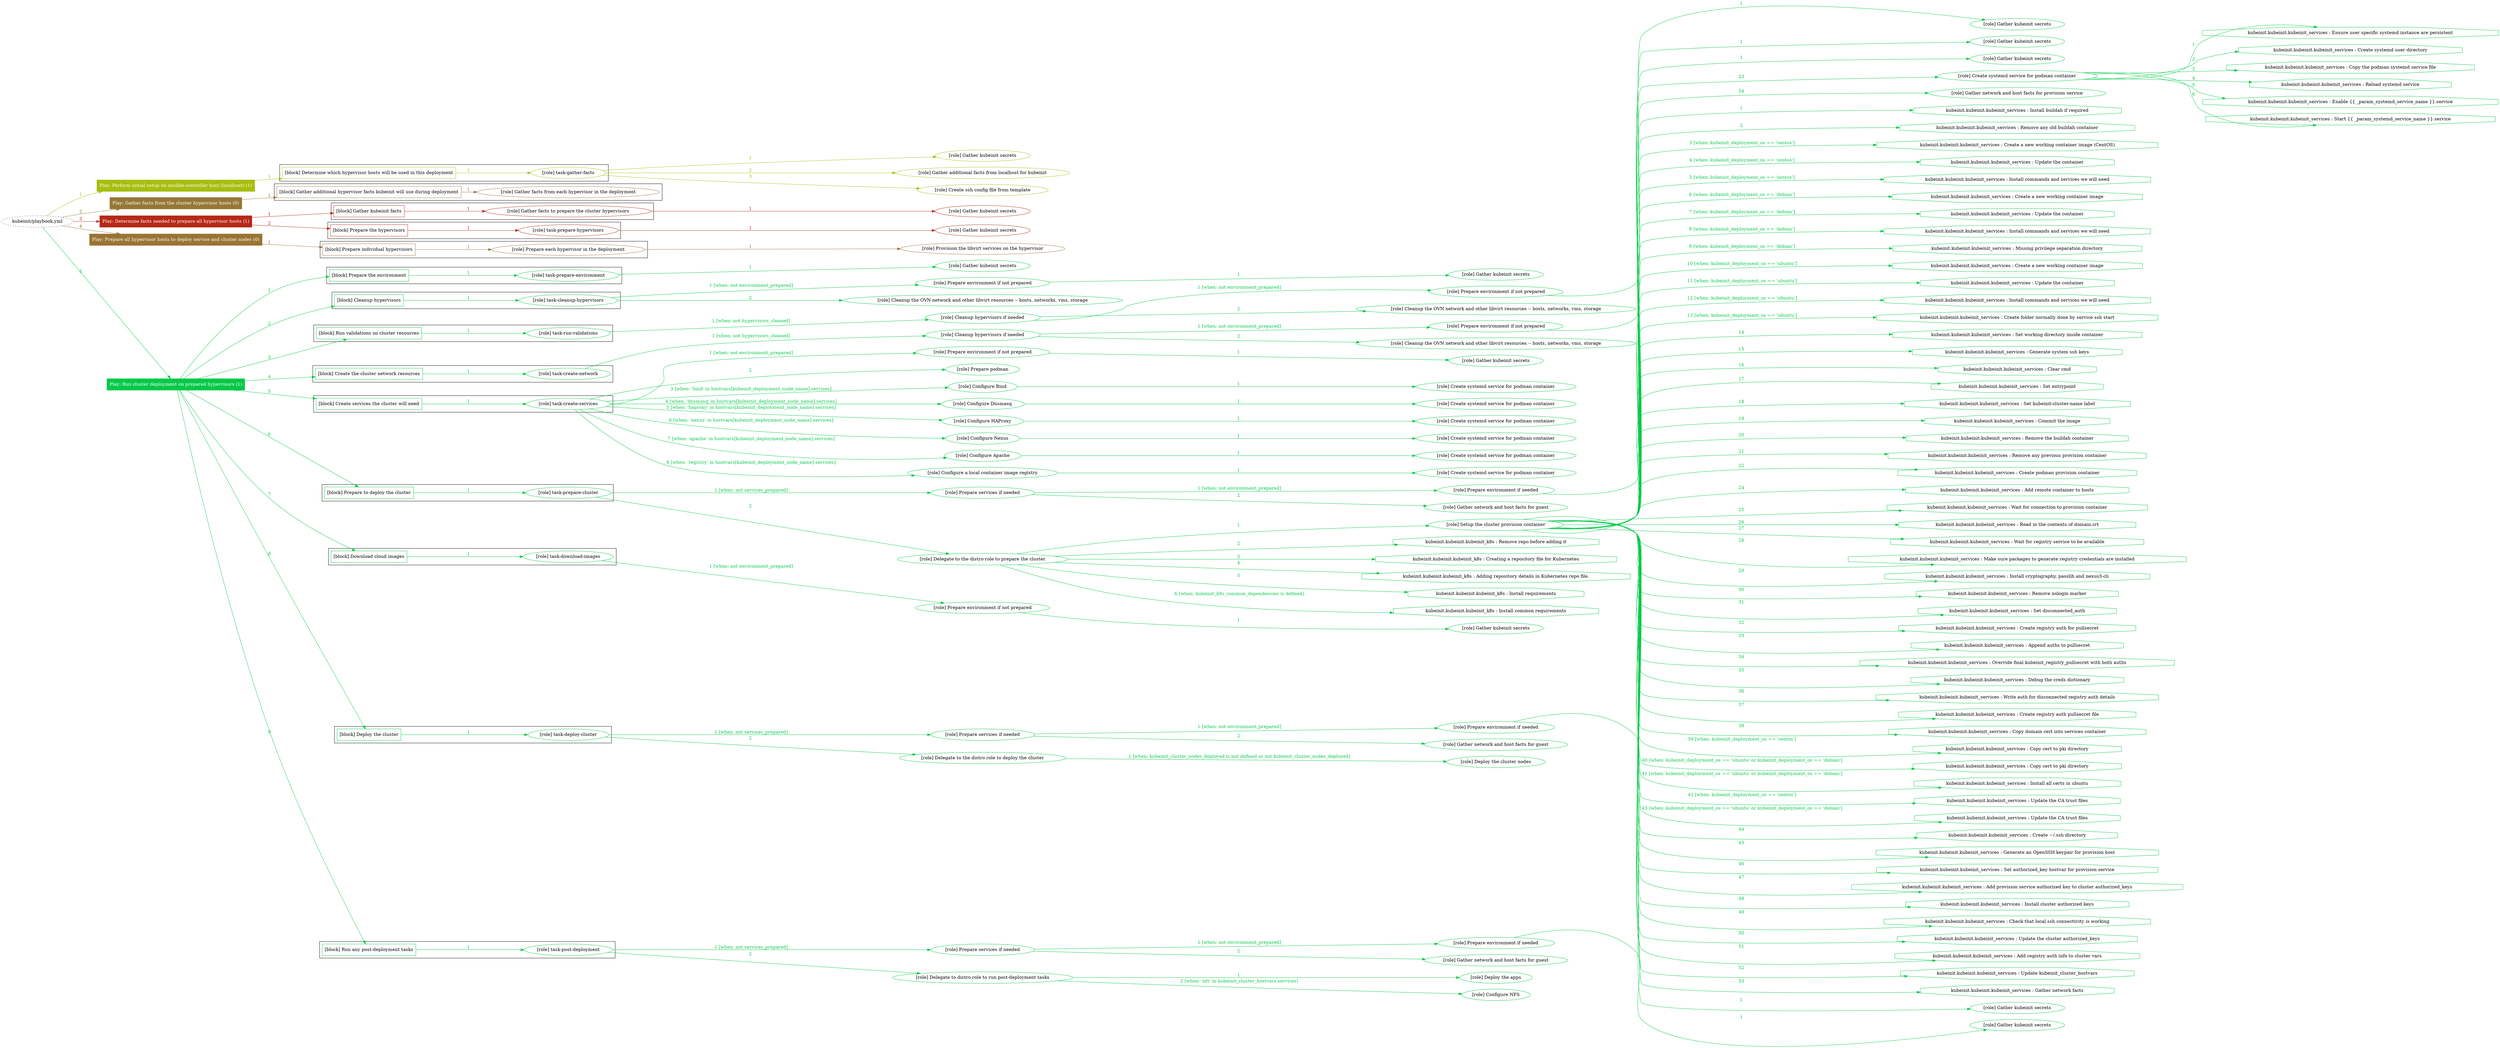digraph {
	graph [concentrate=true ordering=in rankdir=LR ratio=fill]
	edge [esep=5 sep=10]
	"kubeinit/playbook.yml" [URL="/home/runner/work/kubeinit/kubeinit/kubeinit/playbook.yml" id=playbook_f2ea8703 style=dotted]
	play_8a2ca209 [label="Play: Perform initial setup on ansible-controller host (localhost) (1)" URL="/home/runner/work/kubeinit/kubeinit/kubeinit/playbook.yml" color="#a6be0e" fontcolor="#ffffff" id=play_8a2ca209 shape=box style=filled tooltip=localhost]
	"kubeinit/playbook.yml" -> play_8a2ca209 [label="1 " color="#a6be0e" fontcolor="#a6be0e" id=edge_d46427b2 labeltooltip="1 " tooltip="1 "]
	subgraph "Gather kubeinit secrets" {
		role_56341270 [label="[role] Gather kubeinit secrets" URL="/home/runner/.ansible/collections/ansible_collections/kubeinit/kubeinit/roles/kubeinit_prepare/tasks/build_hypervisors_group.yml" color="#a6be0e" id=role_56341270 tooltip="Gather kubeinit secrets"]
	}
	subgraph "Gather additional facts from localhost for kubeinit" {
		role_335bf03c [label="[role] Gather additional facts from localhost for kubeinit" URL="/home/runner/.ansible/collections/ansible_collections/kubeinit/kubeinit/roles/kubeinit_prepare/tasks/build_hypervisors_group.yml" color="#a6be0e" id=role_335bf03c tooltip="Gather additional facts from localhost for kubeinit"]
	}
	subgraph "Create ssh config file from template" {
		role_a52c1574 [label="[role] Create ssh config file from template" URL="/home/runner/.ansible/collections/ansible_collections/kubeinit/kubeinit/roles/kubeinit_prepare/tasks/build_hypervisors_group.yml" color="#a6be0e" id=role_a52c1574 tooltip="Create ssh config file from template"]
	}
	subgraph "task-gather-facts" {
		role_046281a2 [label="[role] task-gather-facts" URL="/home/runner/work/kubeinit/kubeinit/kubeinit/playbook.yml" color="#a6be0e" id=role_046281a2 tooltip="task-gather-facts"]
		role_046281a2 -> role_56341270 [label="1 " color="#a6be0e" fontcolor="#a6be0e" id=edge_58dbfc20 labeltooltip="1 " tooltip="1 "]
		role_046281a2 -> role_335bf03c [label="2 " color="#a6be0e" fontcolor="#a6be0e" id=edge_b9f831bf labeltooltip="2 " tooltip="2 "]
		role_046281a2 -> role_a52c1574 [label="3 " color="#a6be0e" fontcolor="#a6be0e" id=edge_4309b396 labeltooltip="3 " tooltip="3 "]
	}
	subgraph "Play: Perform initial setup on ansible-controller host (localhost) (1)" {
		play_8a2ca209 -> block_ac9007a8 [label=1 color="#a6be0e" fontcolor="#a6be0e" id=edge_02c8bff0 labeltooltip=1 tooltip=1]
		subgraph cluster_block_ac9007a8 {
			block_ac9007a8 [label="[block] Determine which hypervisor hosts will be used in this deployment" URL="/home/runner/work/kubeinit/kubeinit/kubeinit/playbook.yml" color="#a6be0e" id=block_ac9007a8 labeltooltip="Determine which hypervisor hosts will be used in this deployment" shape=box tooltip="Determine which hypervisor hosts will be used in this deployment"]
			block_ac9007a8 -> role_046281a2 [label="1 " color="#a6be0e" fontcolor="#a6be0e" id=edge_f9b043cb labeltooltip="1 " tooltip="1 "]
		}
	}
	play_c13a2927 [label="Play: Gather facts from the cluster hypervisor hosts (0)" URL="/home/runner/work/kubeinit/kubeinit/kubeinit/playbook.yml" color="#967736" fontcolor="#ffffff" id=play_c13a2927 shape=box style=filled tooltip="Play: Gather facts from the cluster hypervisor hosts (0)"]
	"kubeinit/playbook.yml" -> play_c13a2927 [label="2 " color="#967736" fontcolor="#967736" id=edge_75cc6a0b labeltooltip="2 " tooltip="2 "]
	subgraph "Gather facts from each hypervisor in the deployment" {
		role_62c18021 [label="[role] Gather facts from each hypervisor in the deployment" URL="/home/runner/work/kubeinit/kubeinit/kubeinit/playbook.yml" color="#967736" id=role_62c18021 tooltip="Gather facts from each hypervisor in the deployment"]
	}
	subgraph "Play: Gather facts from the cluster hypervisor hosts (0)" {
		play_c13a2927 -> block_7605d92c [label=1 color="#967736" fontcolor="#967736" id=edge_71ac1a89 labeltooltip=1 tooltip=1]
		subgraph cluster_block_7605d92c {
			block_7605d92c [label="[block] Gather additional hypervisor facts kubeinit will use during deployment" URL="/home/runner/work/kubeinit/kubeinit/kubeinit/playbook.yml" color="#967736" id=block_7605d92c labeltooltip="Gather additional hypervisor facts kubeinit will use during deployment" shape=box tooltip="Gather additional hypervisor facts kubeinit will use during deployment"]
			block_7605d92c -> role_62c18021 [label="1 " color="#967736" fontcolor="#967736" id=edge_0a9c45ed labeltooltip="1 " tooltip="1 "]
		}
	}
	play_b9874e3a [label="Play: Determine facts needed to prepare all hypervisor hosts (1)" URL="/home/runner/work/kubeinit/kubeinit/kubeinit/playbook.yml" color="#b52917" fontcolor="#ffffff" id=play_b9874e3a shape=box style=filled tooltip=localhost]
	"kubeinit/playbook.yml" -> play_b9874e3a [label="3 " color="#b52917" fontcolor="#b52917" id=edge_7f4268c7 labeltooltip="3 " tooltip="3 "]
	subgraph "Gather kubeinit secrets" {
		role_a36832d8 [label="[role] Gather kubeinit secrets" URL="/home/runner/.ansible/collections/ansible_collections/kubeinit/kubeinit/roles/kubeinit_prepare/tasks/gather_kubeinit_facts.yml" color="#b52917" id=role_a36832d8 tooltip="Gather kubeinit secrets"]
	}
	subgraph "Gather facts to prepare the cluster hypervisors" {
		role_64059b9b [label="[role] Gather facts to prepare the cluster hypervisors" URL="/home/runner/work/kubeinit/kubeinit/kubeinit/playbook.yml" color="#b52917" id=role_64059b9b tooltip="Gather facts to prepare the cluster hypervisors"]
		role_64059b9b -> role_a36832d8 [label="1 " color="#b52917" fontcolor="#b52917" id=edge_e0883882 labeltooltip="1 " tooltip="1 "]
	}
	subgraph "Gather kubeinit secrets" {
		role_2305ad7c [label="[role] Gather kubeinit secrets" URL="/home/runner/.ansible/collections/ansible_collections/kubeinit/kubeinit/roles/kubeinit_prepare/tasks/gather_kubeinit_facts.yml" color="#b52917" id=role_2305ad7c tooltip="Gather kubeinit secrets"]
	}
	subgraph "task-prepare-hypervisors" {
		role_d94ada65 [label="[role] task-prepare-hypervisors" URL="/home/runner/work/kubeinit/kubeinit/kubeinit/playbook.yml" color="#b52917" id=role_d94ada65 tooltip="task-prepare-hypervisors"]
		role_d94ada65 -> role_2305ad7c [label="1 " color="#b52917" fontcolor="#b52917" id=edge_1045ab8b labeltooltip="1 " tooltip="1 "]
	}
	subgraph "Play: Determine facts needed to prepare all hypervisor hosts (1)" {
		play_b9874e3a -> block_d962a044 [label=1 color="#b52917" fontcolor="#b52917" id=edge_fcfa1db4 labeltooltip=1 tooltip=1]
		subgraph cluster_block_d962a044 {
			block_d962a044 [label="[block] Gather kubeinit facts" URL="/home/runner/work/kubeinit/kubeinit/kubeinit/playbook.yml" color="#b52917" id=block_d962a044 labeltooltip="Gather kubeinit facts" shape=box tooltip="Gather kubeinit facts"]
			block_d962a044 -> role_64059b9b [label="1 " color="#b52917" fontcolor="#b52917" id=edge_bb740feb labeltooltip="1 " tooltip="1 "]
		}
		play_b9874e3a -> block_48cb4b23 [label=2 color="#b52917" fontcolor="#b52917" id=edge_4e6f5c30 labeltooltip=2 tooltip=2]
		subgraph cluster_block_48cb4b23 {
			block_48cb4b23 [label="[block] Prepare the hypervisors" URL="/home/runner/work/kubeinit/kubeinit/kubeinit/playbook.yml" color="#b52917" id=block_48cb4b23 labeltooltip="Prepare the hypervisors" shape=box tooltip="Prepare the hypervisors"]
			block_48cb4b23 -> role_d94ada65 [label="1 " color="#b52917" fontcolor="#b52917" id=edge_f2d9199d labeltooltip="1 " tooltip="1 "]
		}
	}
	play_1997096e [label="Play: Prepare all hypervisor hosts to deploy service and cluster nodes (0)" URL="/home/runner/work/kubeinit/kubeinit/kubeinit/playbook.yml" color="#997433" fontcolor="#ffffff" id=play_1997096e shape=box style=filled tooltip="Play: Prepare all hypervisor hosts to deploy service and cluster nodes (0)"]
	"kubeinit/playbook.yml" -> play_1997096e [label="4 " color="#997433" fontcolor="#997433" id=edge_989e81bd labeltooltip="4 " tooltip="4 "]
	subgraph "Provision the libvirt services on the hypervisor" {
		role_42944717 [label="[role] Provision the libvirt services on the hypervisor" URL="/home/runner/.ansible/collections/ansible_collections/kubeinit/kubeinit/roles/kubeinit_prepare/tasks/prepare_hypervisor.yml" color="#997433" id=role_42944717 tooltip="Provision the libvirt services on the hypervisor"]
	}
	subgraph "Prepare each hypervisor in the deployment" {
		role_817673b5 [label="[role] Prepare each hypervisor in the deployment" URL="/home/runner/work/kubeinit/kubeinit/kubeinit/playbook.yml" color="#997433" id=role_817673b5 tooltip="Prepare each hypervisor in the deployment"]
		role_817673b5 -> role_42944717 [label="1 " color="#997433" fontcolor="#997433" id=edge_5d0eeadb labeltooltip="1 " tooltip="1 "]
	}
	subgraph "Play: Prepare all hypervisor hosts to deploy service and cluster nodes (0)" {
		play_1997096e -> block_e2a695ce [label=1 color="#997433" fontcolor="#997433" id=edge_b6a0d128 labeltooltip=1 tooltip=1]
		subgraph cluster_block_e2a695ce {
			block_e2a695ce [label="[block] Prepare individual hypervisors" URL="/home/runner/work/kubeinit/kubeinit/kubeinit/playbook.yml" color="#997433" id=block_e2a695ce labeltooltip="Prepare individual hypervisors" shape=box tooltip="Prepare individual hypervisors"]
			block_e2a695ce -> role_817673b5 [label="1 " color="#997433" fontcolor="#997433" id=edge_e5d87a5c labeltooltip="1 " tooltip="1 "]
		}
	}
	play_0cb6d126 [label="Play: Run cluster deployment on prepared hypervisors (1)" URL="/home/runner/work/kubeinit/kubeinit/kubeinit/playbook.yml" color="#03c948" fontcolor="#ffffff" id=play_0cb6d126 shape=box style=filled tooltip=localhost]
	"kubeinit/playbook.yml" -> play_0cb6d126 [label="5 " color="#03c948" fontcolor="#03c948" id=edge_059f1513 labeltooltip="5 " tooltip="5 "]
	subgraph "Gather kubeinit secrets" {
		role_130e9739 [label="[role] Gather kubeinit secrets" URL="/home/runner/.ansible/collections/ansible_collections/kubeinit/kubeinit/roles/kubeinit_prepare/tasks/gather_kubeinit_facts.yml" color="#03c948" id=role_130e9739 tooltip="Gather kubeinit secrets"]
	}
	subgraph "task-prepare-environment" {
		role_a3d20ec5 [label="[role] task-prepare-environment" URL="/home/runner/work/kubeinit/kubeinit/kubeinit/playbook.yml" color="#03c948" id=role_a3d20ec5 tooltip="task-prepare-environment"]
		role_a3d20ec5 -> role_130e9739 [label="1 " color="#03c948" fontcolor="#03c948" id=edge_e2be01a3 labeltooltip="1 " tooltip="1 "]
	}
	subgraph "Gather kubeinit secrets" {
		role_9d0b0e79 [label="[role] Gather kubeinit secrets" URL="/home/runner/.ansible/collections/ansible_collections/kubeinit/kubeinit/roles/kubeinit_prepare/tasks/gather_kubeinit_facts.yml" color="#03c948" id=role_9d0b0e79 tooltip="Gather kubeinit secrets"]
	}
	subgraph "Prepare environment if not prepared" {
		role_bd1e87d5 [label="[role] Prepare environment if not prepared" URL="/home/runner/.ansible/collections/ansible_collections/kubeinit/kubeinit/roles/kubeinit_prepare/tasks/cleanup_hypervisors.yml" color="#03c948" id=role_bd1e87d5 tooltip="Prepare environment if not prepared"]
		role_bd1e87d5 -> role_9d0b0e79 [label="1 " color="#03c948" fontcolor="#03c948" id=edge_28e87468 labeltooltip="1 " tooltip="1 "]
	}
	subgraph "Cleanup the OVN network and other libvirt resources -- hosts, networks, vms, storage" {
		role_cc3e99e1 [label="[role] Cleanup the OVN network and other libvirt resources -- hosts, networks, vms, storage" URL="/home/runner/.ansible/collections/ansible_collections/kubeinit/kubeinit/roles/kubeinit_prepare/tasks/cleanup_hypervisors.yml" color="#03c948" id=role_cc3e99e1 tooltip="Cleanup the OVN network and other libvirt resources -- hosts, networks, vms, storage"]
	}
	subgraph "task-cleanup-hypervisors" {
		role_1b921104 [label="[role] task-cleanup-hypervisors" URL="/home/runner/work/kubeinit/kubeinit/kubeinit/playbook.yml" color="#03c948" id=role_1b921104 tooltip="task-cleanup-hypervisors"]
		role_1b921104 -> role_bd1e87d5 [label="1 [when: not environment_prepared]" color="#03c948" fontcolor="#03c948" id=edge_385a4e64 labeltooltip="1 [when: not environment_prepared]" tooltip="1 [when: not environment_prepared]"]
		role_1b921104 -> role_cc3e99e1 [label="2 " color="#03c948" fontcolor="#03c948" id=edge_8f3aa233 labeltooltip="2 " tooltip="2 "]
	}
	subgraph "Gather kubeinit secrets" {
		role_827cada6 [label="[role] Gather kubeinit secrets" URL="/home/runner/.ansible/collections/ansible_collections/kubeinit/kubeinit/roles/kubeinit_prepare/tasks/gather_kubeinit_facts.yml" color="#03c948" id=role_827cada6 tooltip="Gather kubeinit secrets"]
	}
	subgraph "Prepare environment if not prepared" {
		role_4f64f6d3 [label="[role] Prepare environment if not prepared" URL="/home/runner/.ansible/collections/ansible_collections/kubeinit/kubeinit/roles/kubeinit_prepare/tasks/cleanup_hypervisors.yml" color="#03c948" id=role_4f64f6d3 tooltip="Prepare environment if not prepared"]
		role_4f64f6d3 -> role_827cada6 [label="1 " color="#03c948" fontcolor="#03c948" id=edge_437f8756 labeltooltip="1 " tooltip="1 "]
	}
	subgraph "Cleanup the OVN network and other libvirt resources -- hosts, networks, vms, storage" {
		role_a68a3a50 [label="[role] Cleanup the OVN network and other libvirt resources -- hosts, networks, vms, storage" URL="/home/runner/.ansible/collections/ansible_collections/kubeinit/kubeinit/roles/kubeinit_prepare/tasks/cleanup_hypervisors.yml" color="#03c948" id=role_a68a3a50 tooltip="Cleanup the OVN network and other libvirt resources -- hosts, networks, vms, storage"]
	}
	subgraph "Cleanup hypervisors if needed" {
		role_c5230fe6 [label="[role] Cleanup hypervisors if needed" URL="/home/runner/.ansible/collections/ansible_collections/kubeinit/kubeinit/roles/kubeinit_validations/tasks/main.yml" color="#03c948" id=role_c5230fe6 tooltip="Cleanup hypervisors if needed"]
		role_c5230fe6 -> role_4f64f6d3 [label="1 [when: not environment_prepared]" color="#03c948" fontcolor="#03c948" id=edge_b2a059f0 labeltooltip="1 [when: not environment_prepared]" tooltip="1 [when: not environment_prepared]"]
		role_c5230fe6 -> role_a68a3a50 [label="2 " color="#03c948" fontcolor="#03c948" id=edge_bf261791 labeltooltip="2 " tooltip="2 "]
	}
	subgraph "task-run-validations" {
		role_cbbdb8bc [label="[role] task-run-validations" URL="/home/runner/work/kubeinit/kubeinit/kubeinit/playbook.yml" color="#03c948" id=role_cbbdb8bc tooltip="task-run-validations"]
		role_cbbdb8bc -> role_c5230fe6 [label="1 [when: not hypervisors_cleaned]" color="#03c948" fontcolor="#03c948" id=edge_ffe395c9 labeltooltip="1 [when: not hypervisors_cleaned]" tooltip="1 [when: not hypervisors_cleaned]"]
	}
	subgraph "Gather kubeinit secrets" {
		role_feaae34d [label="[role] Gather kubeinit secrets" URL="/home/runner/.ansible/collections/ansible_collections/kubeinit/kubeinit/roles/kubeinit_prepare/tasks/gather_kubeinit_facts.yml" color="#03c948" id=role_feaae34d tooltip="Gather kubeinit secrets"]
	}
	subgraph "Prepare environment if not prepared" {
		role_76192010 [label="[role] Prepare environment if not prepared" URL="/home/runner/.ansible/collections/ansible_collections/kubeinit/kubeinit/roles/kubeinit_prepare/tasks/cleanup_hypervisors.yml" color="#03c948" id=role_76192010 tooltip="Prepare environment if not prepared"]
		role_76192010 -> role_feaae34d [label="1 " color="#03c948" fontcolor="#03c948" id=edge_0536c8d5 labeltooltip="1 " tooltip="1 "]
	}
	subgraph "Cleanup the OVN network and other libvirt resources -- hosts, networks, vms, storage" {
		role_d54d0e48 [label="[role] Cleanup the OVN network and other libvirt resources -- hosts, networks, vms, storage" URL="/home/runner/.ansible/collections/ansible_collections/kubeinit/kubeinit/roles/kubeinit_prepare/tasks/cleanup_hypervisors.yml" color="#03c948" id=role_d54d0e48 tooltip="Cleanup the OVN network and other libvirt resources -- hosts, networks, vms, storage"]
	}
	subgraph "Cleanup hypervisors if needed" {
		role_3a8c7079 [label="[role] Cleanup hypervisors if needed" URL="/home/runner/.ansible/collections/ansible_collections/kubeinit/kubeinit/roles/kubeinit_libvirt/tasks/create_network.yml" color="#03c948" id=role_3a8c7079 tooltip="Cleanup hypervisors if needed"]
		role_3a8c7079 -> role_76192010 [label="1 [when: not environment_prepared]" color="#03c948" fontcolor="#03c948" id=edge_6cf874c3 labeltooltip="1 [when: not environment_prepared]" tooltip="1 [when: not environment_prepared]"]
		role_3a8c7079 -> role_d54d0e48 [label="2 " color="#03c948" fontcolor="#03c948" id=edge_f5c3cd21 labeltooltip="2 " tooltip="2 "]
	}
	subgraph "task-create-network" {
		role_fee13884 [label="[role] task-create-network" URL="/home/runner/work/kubeinit/kubeinit/kubeinit/playbook.yml" color="#03c948" id=role_fee13884 tooltip="task-create-network"]
		role_fee13884 -> role_3a8c7079 [label="1 [when: not hypervisors_cleaned]" color="#03c948" fontcolor="#03c948" id=edge_ccdc317d labeltooltip="1 [when: not hypervisors_cleaned]" tooltip="1 [when: not hypervisors_cleaned]"]
	}
	subgraph "Gather kubeinit secrets" {
		role_1d37eef8 [label="[role] Gather kubeinit secrets" URL="/home/runner/.ansible/collections/ansible_collections/kubeinit/kubeinit/roles/kubeinit_prepare/tasks/gather_kubeinit_facts.yml" color="#03c948" id=role_1d37eef8 tooltip="Gather kubeinit secrets"]
	}
	subgraph "Prepare environment if not prepared" {
		role_8a35362f [label="[role] Prepare environment if not prepared" URL="/home/runner/.ansible/collections/ansible_collections/kubeinit/kubeinit/roles/kubeinit_services/tasks/main.yml" color="#03c948" id=role_8a35362f tooltip="Prepare environment if not prepared"]
		role_8a35362f -> role_1d37eef8 [label="1 " color="#03c948" fontcolor="#03c948" id=edge_17ad21f7 labeltooltip="1 " tooltip="1 "]
	}
	subgraph "Prepare podman" {
		role_75166d0c [label="[role] Prepare podman" URL="/home/runner/.ansible/collections/ansible_collections/kubeinit/kubeinit/roles/kubeinit_services/tasks/00_create_service_pod.yml" color="#03c948" id=role_75166d0c tooltip="Prepare podman"]
	}
	subgraph "Create systemd service for podman container" {
		role_03877e0f [label="[role] Create systemd service for podman container" URL="/home/runner/.ansible/collections/ansible_collections/kubeinit/kubeinit/roles/kubeinit_bind/tasks/main.yml" color="#03c948" id=role_03877e0f tooltip="Create systemd service for podman container"]
	}
	subgraph "Configure Bind" {
		role_9b653b61 [label="[role] Configure Bind" URL="/home/runner/.ansible/collections/ansible_collections/kubeinit/kubeinit/roles/kubeinit_services/tasks/start_services_containers.yml" color="#03c948" id=role_9b653b61 tooltip="Configure Bind"]
		role_9b653b61 -> role_03877e0f [label="1 " color="#03c948" fontcolor="#03c948" id=edge_d0d85f44 labeltooltip="1 " tooltip="1 "]
	}
	subgraph "Create systemd service for podman container" {
		role_99bf63c5 [label="[role] Create systemd service for podman container" URL="/home/runner/.ansible/collections/ansible_collections/kubeinit/kubeinit/roles/kubeinit_dnsmasq/tasks/main.yml" color="#03c948" id=role_99bf63c5 tooltip="Create systemd service for podman container"]
	}
	subgraph "Configure Dnsmasq" {
		role_a94cd1a2 [label="[role] Configure Dnsmasq" URL="/home/runner/.ansible/collections/ansible_collections/kubeinit/kubeinit/roles/kubeinit_services/tasks/start_services_containers.yml" color="#03c948" id=role_a94cd1a2 tooltip="Configure Dnsmasq"]
		role_a94cd1a2 -> role_99bf63c5 [label="1 " color="#03c948" fontcolor="#03c948" id=edge_6600dc86 labeltooltip="1 " tooltip="1 "]
	}
	subgraph "Create systemd service for podman container" {
		role_da853364 [label="[role] Create systemd service for podman container" URL="/home/runner/.ansible/collections/ansible_collections/kubeinit/kubeinit/roles/kubeinit_haproxy/tasks/main.yml" color="#03c948" id=role_da853364 tooltip="Create systemd service for podman container"]
	}
	subgraph "Configure HAProxy" {
		role_b85a89de [label="[role] Configure HAProxy" URL="/home/runner/.ansible/collections/ansible_collections/kubeinit/kubeinit/roles/kubeinit_services/tasks/start_services_containers.yml" color="#03c948" id=role_b85a89de tooltip="Configure HAProxy"]
		role_b85a89de -> role_da853364 [label="1 " color="#03c948" fontcolor="#03c948" id=edge_03d1fd9b labeltooltip="1 " tooltip="1 "]
	}
	subgraph "Create systemd service for podman container" {
		role_db79286a [label="[role] Create systemd service for podman container" URL="/home/runner/.ansible/collections/ansible_collections/kubeinit/kubeinit/roles/kubeinit_nexus/tasks/main.yml" color="#03c948" id=role_db79286a tooltip="Create systemd service for podman container"]
	}
	subgraph "Configure Nexus" {
		role_08968710 [label="[role] Configure Nexus" URL="/home/runner/.ansible/collections/ansible_collections/kubeinit/kubeinit/roles/kubeinit_services/tasks/start_services_containers.yml" color="#03c948" id=role_08968710 tooltip="Configure Nexus"]
		role_08968710 -> role_db79286a [label="1 " color="#03c948" fontcolor="#03c948" id=edge_a0a59363 labeltooltip="1 " tooltip="1 "]
	}
	subgraph "Create systemd service for podman container" {
		role_e3275e48 [label="[role] Create systemd service for podman container" URL="/home/runner/.ansible/collections/ansible_collections/kubeinit/kubeinit/roles/kubeinit_apache/tasks/main.yml" color="#03c948" id=role_e3275e48 tooltip="Create systemd service for podman container"]
	}
	subgraph "Configure Apache" {
		role_72954df7 [label="[role] Configure Apache" URL="/home/runner/.ansible/collections/ansible_collections/kubeinit/kubeinit/roles/kubeinit_services/tasks/start_services_containers.yml" color="#03c948" id=role_72954df7 tooltip="Configure Apache"]
		role_72954df7 -> role_e3275e48 [label="1 " color="#03c948" fontcolor="#03c948" id=edge_30d22753 labeltooltip="1 " tooltip="1 "]
	}
	subgraph "Create systemd service for podman container" {
		role_f5d25140 [label="[role] Create systemd service for podman container" URL="/home/runner/.ansible/collections/ansible_collections/kubeinit/kubeinit/roles/kubeinit_registry/tasks/main.yml" color="#03c948" id=role_f5d25140 tooltip="Create systemd service for podman container"]
	}
	subgraph "Configure a local container image registry" {
		role_210517e5 [label="[role] Configure a local container image registry" URL="/home/runner/.ansible/collections/ansible_collections/kubeinit/kubeinit/roles/kubeinit_services/tasks/start_services_containers.yml" color="#03c948" id=role_210517e5 tooltip="Configure a local container image registry"]
		role_210517e5 -> role_f5d25140 [label="1 " color="#03c948" fontcolor="#03c948" id=edge_a6d9e375 labeltooltip="1 " tooltip="1 "]
	}
	subgraph "task-create-services" {
		role_08164900 [label="[role] task-create-services" URL="/home/runner/work/kubeinit/kubeinit/kubeinit/playbook.yml" color="#03c948" id=role_08164900 tooltip="task-create-services"]
		role_08164900 -> role_8a35362f [label="1 [when: not environment_prepared]" color="#03c948" fontcolor="#03c948" id=edge_e43c6487 labeltooltip="1 [when: not environment_prepared]" tooltip="1 [when: not environment_prepared]"]
		role_08164900 -> role_75166d0c [label="2 " color="#03c948" fontcolor="#03c948" id=edge_a7ff2e92 labeltooltip="2 " tooltip="2 "]
		role_08164900 -> role_9b653b61 [label="3 [when: 'bind' in hostvars[kubeinit_deployment_node_name].services]" color="#03c948" fontcolor="#03c948" id=edge_bec795e7 labeltooltip="3 [when: 'bind' in hostvars[kubeinit_deployment_node_name].services]" tooltip="3 [when: 'bind' in hostvars[kubeinit_deployment_node_name].services]"]
		role_08164900 -> role_a94cd1a2 [label="4 [when: 'dnsmasq' in hostvars[kubeinit_deployment_node_name].services]" color="#03c948" fontcolor="#03c948" id=edge_288c7a12 labeltooltip="4 [when: 'dnsmasq' in hostvars[kubeinit_deployment_node_name].services]" tooltip="4 [when: 'dnsmasq' in hostvars[kubeinit_deployment_node_name].services]"]
		role_08164900 -> role_b85a89de [label="5 [when: 'haproxy' in hostvars[kubeinit_deployment_node_name].services]" color="#03c948" fontcolor="#03c948" id=edge_34ac4b00 labeltooltip="5 [when: 'haproxy' in hostvars[kubeinit_deployment_node_name].services]" tooltip="5 [when: 'haproxy' in hostvars[kubeinit_deployment_node_name].services]"]
		role_08164900 -> role_08968710 [label="6 [when: 'nexus' in hostvars[kubeinit_deployment_node_name].services]" color="#03c948" fontcolor="#03c948" id=edge_b77a7586 labeltooltip="6 [when: 'nexus' in hostvars[kubeinit_deployment_node_name].services]" tooltip="6 [when: 'nexus' in hostvars[kubeinit_deployment_node_name].services]"]
		role_08164900 -> role_72954df7 [label="7 [when: 'apache' in hostvars[kubeinit_deployment_node_name].services]" color="#03c948" fontcolor="#03c948" id=edge_10ba1752 labeltooltip="7 [when: 'apache' in hostvars[kubeinit_deployment_node_name].services]" tooltip="7 [when: 'apache' in hostvars[kubeinit_deployment_node_name].services]"]
		role_08164900 -> role_210517e5 [label="8 [when: 'registry' in hostvars[kubeinit_deployment_node_name].services]" color="#03c948" fontcolor="#03c948" id=edge_c221ea9a labeltooltip="8 [when: 'registry' in hostvars[kubeinit_deployment_node_name].services]" tooltip="8 [when: 'registry' in hostvars[kubeinit_deployment_node_name].services]"]
	}
	subgraph "Gather kubeinit secrets" {
		role_01c27185 [label="[role] Gather kubeinit secrets" URL="/home/runner/.ansible/collections/ansible_collections/kubeinit/kubeinit/roles/kubeinit_prepare/tasks/gather_kubeinit_facts.yml" color="#03c948" id=role_01c27185 tooltip="Gather kubeinit secrets"]
	}
	subgraph "Prepare environment if needed" {
		role_b07f3046 [label="[role] Prepare environment if needed" URL="/home/runner/.ansible/collections/ansible_collections/kubeinit/kubeinit/roles/kubeinit_services/tasks/prepare_services.yml" color="#03c948" id=role_b07f3046 tooltip="Prepare environment if needed"]
		role_b07f3046 -> role_01c27185 [label="1 " color="#03c948" fontcolor="#03c948" id=edge_643d762d labeltooltip="1 " tooltip="1 "]
	}
	subgraph "Gather network and host facts for guest" {
		role_6040a255 [label="[role] Gather network and host facts for guest" URL="/home/runner/.ansible/collections/ansible_collections/kubeinit/kubeinit/roles/kubeinit_services/tasks/prepare_services.yml" color="#03c948" id=role_6040a255 tooltip="Gather network and host facts for guest"]
	}
	subgraph "Prepare services if needed" {
		role_02bad8ad [label="[role] Prepare services if needed" URL="/home/runner/.ansible/collections/ansible_collections/kubeinit/kubeinit/roles/kubeinit_prepare/tasks/prepare_cluster.yml" color="#03c948" id=role_02bad8ad tooltip="Prepare services if needed"]
		role_02bad8ad -> role_b07f3046 [label="1 [when: not environment_prepared]" color="#03c948" fontcolor="#03c948" id=edge_d3c32854 labeltooltip="1 [when: not environment_prepared]" tooltip="1 [when: not environment_prepared]"]
		role_02bad8ad -> role_6040a255 [label="2 " color="#03c948" fontcolor="#03c948" id=edge_b165a74a labeltooltip="2 " tooltip="2 "]
	}
	subgraph "Create systemd service for podman container" {
		role_619f4820 [label="[role] Create systemd service for podman container" URL="/home/runner/.ansible/collections/ansible_collections/kubeinit/kubeinit/roles/kubeinit_services/tasks/create_provision_container.yml" color="#03c948" id=role_619f4820 tooltip="Create systemd service for podman container"]
		task_da76ff9b [label="kubeinit.kubeinit.kubeinit_services : Ensure user specific systemd instance are persistent" URL="/home/runner/.ansible/collections/ansible_collections/kubeinit/kubeinit/roles/kubeinit_services/tasks/create_managed_service.yml" color="#03c948" id=task_da76ff9b shape=octagon tooltip="kubeinit.kubeinit.kubeinit_services : Ensure user specific systemd instance are persistent"]
		role_619f4820 -> task_da76ff9b [label="1 " color="#03c948" fontcolor="#03c948" id=edge_5295643e labeltooltip="1 " tooltip="1 "]
		task_2daef071 [label="kubeinit.kubeinit.kubeinit_services : Create systemd user directory" URL="/home/runner/.ansible/collections/ansible_collections/kubeinit/kubeinit/roles/kubeinit_services/tasks/create_managed_service.yml" color="#03c948" id=task_2daef071 shape=octagon tooltip="kubeinit.kubeinit.kubeinit_services : Create systemd user directory"]
		role_619f4820 -> task_2daef071 [label="2 " color="#03c948" fontcolor="#03c948" id=edge_808614d4 labeltooltip="2 " tooltip="2 "]
		task_2aaf44fb [label="kubeinit.kubeinit.kubeinit_services : Copy the podman systemd service file" URL="/home/runner/.ansible/collections/ansible_collections/kubeinit/kubeinit/roles/kubeinit_services/tasks/create_managed_service.yml" color="#03c948" id=task_2aaf44fb shape=octagon tooltip="kubeinit.kubeinit.kubeinit_services : Copy the podman systemd service file"]
		role_619f4820 -> task_2aaf44fb [label="3 " color="#03c948" fontcolor="#03c948" id=edge_2c0a766e labeltooltip="3 " tooltip="3 "]
		task_e138cc1b [label="kubeinit.kubeinit.kubeinit_services : Reload systemd service" URL="/home/runner/.ansible/collections/ansible_collections/kubeinit/kubeinit/roles/kubeinit_services/tasks/create_managed_service.yml" color="#03c948" id=task_e138cc1b shape=octagon tooltip="kubeinit.kubeinit.kubeinit_services : Reload systemd service"]
		role_619f4820 -> task_e138cc1b [label="4 " color="#03c948" fontcolor="#03c948" id=edge_d4d03977 labeltooltip="4 " tooltip="4 "]
		task_36188802 [label="kubeinit.kubeinit.kubeinit_services : Enable {{ _param_systemd_service_name }}.service" URL="/home/runner/.ansible/collections/ansible_collections/kubeinit/kubeinit/roles/kubeinit_services/tasks/create_managed_service.yml" color="#03c948" id=task_36188802 shape=octagon tooltip="kubeinit.kubeinit.kubeinit_services : Enable {{ _param_systemd_service_name }}.service"]
		role_619f4820 -> task_36188802 [label="5 " color="#03c948" fontcolor="#03c948" id=edge_25c01efa labeltooltip="5 " tooltip="5 "]
		task_b5710917 [label="kubeinit.kubeinit.kubeinit_services : Start {{ _param_systemd_service_name }}.service" URL="/home/runner/.ansible/collections/ansible_collections/kubeinit/kubeinit/roles/kubeinit_services/tasks/create_managed_service.yml" color="#03c948" id=task_b5710917 shape=octagon tooltip="kubeinit.kubeinit.kubeinit_services : Start {{ _param_systemd_service_name }}.service"]
		role_619f4820 -> task_b5710917 [label="6 " color="#03c948" fontcolor="#03c948" id=edge_b68c78d5 labeltooltip="6 " tooltip="6 "]
	}
	subgraph "Gather network and host facts for provision service" {
		role_09937df6 [label="[role] Gather network and host facts for provision service" URL="/home/runner/.ansible/collections/ansible_collections/kubeinit/kubeinit/roles/kubeinit_services/tasks/create_provision_container.yml" color="#03c948" id=role_09937df6 tooltip="Gather network and host facts for provision service"]
	}
	subgraph "Setup the cluster provision container" {
		role_72b13d45 [label="[role] Setup the cluster provision container" URL="/home/runner/.ansible/collections/ansible_collections/kubeinit/kubeinit/roles/kubeinit_k8s/tasks/prepare_cluster.yml" color="#03c948" id=role_72b13d45 tooltip="Setup the cluster provision container"]
		task_49f4d9be [label="kubeinit.kubeinit.kubeinit_services : Install buildah if required" URL="/home/runner/.ansible/collections/ansible_collections/kubeinit/kubeinit/roles/kubeinit_services/tasks/create_provision_container.yml" color="#03c948" id=task_49f4d9be shape=octagon tooltip="kubeinit.kubeinit.kubeinit_services : Install buildah if required"]
		role_72b13d45 -> task_49f4d9be [label="1 " color="#03c948" fontcolor="#03c948" id=edge_063f8f0c labeltooltip="1 " tooltip="1 "]
		task_739a8aed [label="kubeinit.kubeinit.kubeinit_services : Remove any old buildah container" URL="/home/runner/.ansible/collections/ansible_collections/kubeinit/kubeinit/roles/kubeinit_services/tasks/create_provision_container.yml" color="#03c948" id=task_739a8aed shape=octagon tooltip="kubeinit.kubeinit.kubeinit_services : Remove any old buildah container"]
		role_72b13d45 -> task_739a8aed [label="2 " color="#03c948" fontcolor="#03c948" id=edge_f5da66ab labeltooltip="2 " tooltip="2 "]
		task_48a290e2 [label="kubeinit.kubeinit.kubeinit_services : Create a new working container image (CentOS)" URL="/home/runner/.ansible/collections/ansible_collections/kubeinit/kubeinit/roles/kubeinit_services/tasks/create_provision_container.yml" color="#03c948" id=task_48a290e2 shape=octagon tooltip="kubeinit.kubeinit.kubeinit_services : Create a new working container image (CentOS)"]
		role_72b13d45 -> task_48a290e2 [label="3 [when: kubeinit_deployment_os == 'centos']" color="#03c948" fontcolor="#03c948" id=edge_d744a689 labeltooltip="3 [when: kubeinit_deployment_os == 'centos']" tooltip="3 [when: kubeinit_deployment_os == 'centos']"]
		task_2eb89be8 [label="kubeinit.kubeinit.kubeinit_services : Update the container" URL="/home/runner/.ansible/collections/ansible_collections/kubeinit/kubeinit/roles/kubeinit_services/tasks/create_provision_container.yml" color="#03c948" id=task_2eb89be8 shape=octagon tooltip="kubeinit.kubeinit.kubeinit_services : Update the container"]
		role_72b13d45 -> task_2eb89be8 [label="4 [when: kubeinit_deployment_os == 'centos']" color="#03c948" fontcolor="#03c948" id=edge_6f33c3e9 labeltooltip="4 [when: kubeinit_deployment_os == 'centos']" tooltip="4 [when: kubeinit_deployment_os == 'centos']"]
		task_76f898dd [label="kubeinit.kubeinit.kubeinit_services : Install commands and services we will need" URL="/home/runner/.ansible/collections/ansible_collections/kubeinit/kubeinit/roles/kubeinit_services/tasks/create_provision_container.yml" color="#03c948" id=task_76f898dd shape=octagon tooltip="kubeinit.kubeinit.kubeinit_services : Install commands and services we will need"]
		role_72b13d45 -> task_76f898dd [label="5 [when: kubeinit_deployment_os == 'centos']" color="#03c948" fontcolor="#03c948" id=edge_e31683b2 labeltooltip="5 [when: kubeinit_deployment_os == 'centos']" tooltip="5 [when: kubeinit_deployment_os == 'centos']"]
		task_498bf9f7 [label="kubeinit.kubeinit.kubeinit_services : Create a new working container image" URL="/home/runner/.ansible/collections/ansible_collections/kubeinit/kubeinit/roles/kubeinit_services/tasks/create_provision_container.yml" color="#03c948" id=task_498bf9f7 shape=octagon tooltip="kubeinit.kubeinit.kubeinit_services : Create a new working container image"]
		role_72b13d45 -> task_498bf9f7 [label="6 [when: kubeinit_deployment_os == 'debian']" color="#03c948" fontcolor="#03c948" id=edge_e8fa2ba9 labeltooltip="6 [when: kubeinit_deployment_os == 'debian']" tooltip="6 [when: kubeinit_deployment_os == 'debian']"]
		task_efbfc960 [label="kubeinit.kubeinit.kubeinit_services : Update the container" URL="/home/runner/.ansible/collections/ansible_collections/kubeinit/kubeinit/roles/kubeinit_services/tasks/create_provision_container.yml" color="#03c948" id=task_efbfc960 shape=octagon tooltip="kubeinit.kubeinit.kubeinit_services : Update the container"]
		role_72b13d45 -> task_efbfc960 [label="7 [when: kubeinit_deployment_os == 'debian']" color="#03c948" fontcolor="#03c948" id=edge_9511048f labeltooltip="7 [when: kubeinit_deployment_os == 'debian']" tooltip="7 [when: kubeinit_deployment_os == 'debian']"]
		task_0e094ce2 [label="kubeinit.kubeinit.kubeinit_services : Install commands and services we will need" URL="/home/runner/.ansible/collections/ansible_collections/kubeinit/kubeinit/roles/kubeinit_services/tasks/create_provision_container.yml" color="#03c948" id=task_0e094ce2 shape=octagon tooltip="kubeinit.kubeinit.kubeinit_services : Install commands and services we will need"]
		role_72b13d45 -> task_0e094ce2 [label="8 [when: kubeinit_deployment_os == 'debian']" color="#03c948" fontcolor="#03c948" id=edge_f201ce5f labeltooltip="8 [when: kubeinit_deployment_os == 'debian']" tooltip="8 [when: kubeinit_deployment_os == 'debian']"]
		task_a23e54ce [label="kubeinit.kubeinit.kubeinit_services : Missing privilege separation directory" URL="/home/runner/.ansible/collections/ansible_collections/kubeinit/kubeinit/roles/kubeinit_services/tasks/create_provision_container.yml" color="#03c948" id=task_a23e54ce shape=octagon tooltip="kubeinit.kubeinit.kubeinit_services : Missing privilege separation directory"]
		role_72b13d45 -> task_a23e54ce [label="9 [when: kubeinit_deployment_os == 'debian']" color="#03c948" fontcolor="#03c948" id=edge_304ebdab labeltooltip="9 [when: kubeinit_deployment_os == 'debian']" tooltip="9 [when: kubeinit_deployment_os == 'debian']"]
		task_1085fb00 [label="kubeinit.kubeinit.kubeinit_services : Create a new working container image" URL="/home/runner/.ansible/collections/ansible_collections/kubeinit/kubeinit/roles/kubeinit_services/tasks/create_provision_container.yml" color="#03c948" id=task_1085fb00 shape=octagon tooltip="kubeinit.kubeinit.kubeinit_services : Create a new working container image"]
		role_72b13d45 -> task_1085fb00 [label="10 [when: kubeinit_deployment_os == 'ubuntu']" color="#03c948" fontcolor="#03c948" id=edge_62747a52 labeltooltip="10 [when: kubeinit_deployment_os == 'ubuntu']" tooltip="10 [when: kubeinit_deployment_os == 'ubuntu']"]
		task_ea53a026 [label="kubeinit.kubeinit.kubeinit_services : Update the container" URL="/home/runner/.ansible/collections/ansible_collections/kubeinit/kubeinit/roles/kubeinit_services/tasks/create_provision_container.yml" color="#03c948" id=task_ea53a026 shape=octagon tooltip="kubeinit.kubeinit.kubeinit_services : Update the container"]
		role_72b13d45 -> task_ea53a026 [label="11 [when: kubeinit_deployment_os == 'ubuntu']" color="#03c948" fontcolor="#03c948" id=edge_ff495e71 labeltooltip="11 [when: kubeinit_deployment_os == 'ubuntu']" tooltip="11 [when: kubeinit_deployment_os == 'ubuntu']"]
		task_e05e364b [label="kubeinit.kubeinit.kubeinit_services : Install commands and services we will need" URL="/home/runner/.ansible/collections/ansible_collections/kubeinit/kubeinit/roles/kubeinit_services/tasks/create_provision_container.yml" color="#03c948" id=task_e05e364b shape=octagon tooltip="kubeinit.kubeinit.kubeinit_services : Install commands and services we will need"]
		role_72b13d45 -> task_e05e364b [label="12 [when: kubeinit_deployment_os == 'ubuntu']" color="#03c948" fontcolor="#03c948" id=edge_4df2c357 labeltooltip="12 [when: kubeinit_deployment_os == 'ubuntu']" tooltip="12 [when: kubeinit_deployment_os == 'ubuntu']"]
		task_1b69b47e [label="kubeinit.kubeinit.kubeinit_services : Create folder normally done by service ssh start" URL="/home/runner/.ansible/collections/ansible_collections/kubeinit/kubeinit/roles/kubeinit_services/tasks/create_provision_container.yml" color="#03c948" id=task_1b69b47e shape=octagon tooltip="kubeinit.kubeinit.kubeinit_services : Create folder normally done by service ssh start"]
		role_72b13d45 -> task_1b69b47e [label="13 [when: kubeinit_deployment_os == 'ubuntu']" color="#03c948" fontcolor="#03c948" id=edge_21ce6634 labeltooltip="13 [when: kubeinit_deployment_os == 'ubuntu']" tooltip="13 [when: kubeinit_deployment_os == 'ubuntu']"]
		task_b957f966 [label="kubeinit.kubeinit.kubeinit_services : Set working directory inside container" URL="/home/runner/.ansible/collections/ansible_collections/kubeinit/kubeinit/roles/kubeinit_services/tasks/create_provision_container.yml" color="#03c948" id=task_b957f966 shape=octagon tooltip="kubeinit.kubeinit.kubeinit_services : Set working directory inside container"]
		role_72b13d45 -> task_b957f966 [label="14 " color="#03c948" fontcolor="#03c948" id=edge_a6633f46 labeltooltip="14 " tooltip="14 "]
		task_21562831 [label="kubeinit.kubeinit.kubeinit_services : Generate system ssh keys" URL="/home/runner/.ansible/collections/ansible_collections/kubeinit/kubeinit/roles/kubeinit_services/tasks/create_provision_container.yml" color="#03c948" id=task_21562831 shape=octagon tooltip="kubeinit.kubeinit.kubeinit_services : Generate system ssh keys"]
		role_72b13d45 -> task_21562831 [label="15 " color="#03c948" fontcolor="#03c948" id=edge_a179ad81 labeltooltip="15 " tooltip="15 "]
		task_93b7b595 [label="kubeinit.kubeinit.kubeinit_services : Clear cmd" URL="/home/runner/.ansible/collections/ansible_collections/kubeinit/kubeinit/roles/kubeinit_services/tasks/create_provision_container.yml" color="#03c948" id=task_93b7b595 shape=octagon tooltip="kubeinit.kubeinit.kubeinit_services : Clear cmd"]
		role_72b13d45 -> task_93b7b595 [label="16 " color="#03c948" fontcolor="#03c948" id=edge_0ee7ec5e labeltooltip="16 " tooltip="16 "]
		task_b8302952 [label="kubeinit.kubeinit.kubeinit_services : Set entrypoint" URL="/home/runner/.ansible/collections/ansible_collections/kubeinit/kubeinit/roles/kubeinit_services/tasks/create_provision_container.yml" color="#03c948" id=task_b8302952 shape=octagon tooltip="kubeinit.kubeinit.kubeinit_services : Set entrypoint"]
		role_72b13d45 -> task_b8302952 [label="17 " color="#03c948" fontcolor="#03c948" id=edge_6d35bf90 labeltooltip="17 " tooltip="17 "]
		task_2018ded7 [label="kubeinit.kubeinit.kubeinit_services : Set kubeinit-cluster-name label" URL="/home/runner/.ansible/collections/ansible_collections/kubeinit/kubeinit/roles/kubeinit_services/tasks/create_provision_container.yml" color="#03c948" id=task_2018ded7 shape=octagon tooltip="kubeinit.kubeinit.kubeinit_services : Set kubeinit-cluster-name label"]
		role_72b13d45 -> task_2018ded7 [label="18 " color="#03c948" fontcolor="#03c948" id=edge_3369e89d labeltooltip="18 " tooltip="18 "]
		task_00351188 [label="kubeinit.kubeinit.kubeinit_services : Commit the image" URL="/home/runner/.ansible/collections/ansible_collections/kubeinit/kubeinit/roles/kubeinit_services/tasks/create_provision_container.yml" color="#03c948" id=task_00351188 shape=octagon tooltip="kubeinit.kubeinit.kubeinit_services : Commit the image"]
		role_72b13d45 -> task_00351188 [label="19 " color="#03c948" fontcolor="#03c948" id=edge_8fa950b1 labeltooltip="19 " tooltip="19 "]
		task_e67e517d [label="kubeinit.kubeinit.kubeinit_services : Remove the buildah container" URL="/home/runner/.ansible/collections/ansible_collections/kubeinit/kubeinit/roles/kubeinit_services/tasks/create_provision_container.yml" color="#03c948" id=task_e67e517d shape=octagon tooltip="kubeinit.kubeinit.kubeinit_services : Remove the buildah container"]
		role_72b13d45 -> task_e67e517d [label="20 " color="#03c948" fontcolor="#03c948" id=edge_5dd945ca labeltooltip="20 " tooltip="20 "]
		task_6adb3bcc [label="kubeinit.kubeinit.kubeinit_services : Remove any previous provision container" URL="/home/runner/.ansible/collections/ansible_collections/kubeinit/kubeinit/roles/kubeinit_services/tasks/create_provision_container.yml" color="#03c948" id=task_6adb3bcc shape=octagon tooltip="kubeinit.kubeinit.kubeinit_services : Remove any previous provision container"]
		role_72b13d45 -> task_6adb3bcc [label="21 " color="#03c948" fontcolor="#03c948" id=edge_181c47fb labeltooltip="21 " tooltip="21 "]
		task_232d06c7 [label="kubeinit.kubeinit.kubeinit_services : Create podman provision container" URL="/home/runner/.ansible/collections/ansible_collections/kubeinit/kubeinit/roles/kubeinit_services/tasks/create_provision_container.yml" color="#03c948" id=task_232d06c7 shape=octagon tooltip="kubeinit.kubeinit.kubeinit_services : Create podman provision container"]
		role_72b13d45 -> task_232d06c7 [label="22 " color="#03c948" fontcolor="#03c948" id=edge_15e89bb9 labeltooltip="22 " tooltip="22 "]
		role_72b13d45 -> role_619f4820 [label="23 " color="#03c948" fontcolor="#03c948" id=edge_db24779e labeltooltip="23 " tooltip="23 "]
		task_9488aec4 [label="kubeinit.kubeinit.kubeinit_services : Add remote container to hosts" URL="/home/runner/.ansible/collections/ansible_collections/kubeinit/kubeinit/roles/kubeinit_services/tasks/create_provision_container.yml" color="#03c948" id=task_9488aec4 shape=octagon tooltip="kubeinit.kubeinit.kubeinit_services : Add remote container to hosts"]
		role_72b13d45 -> task_9488aec4 [label="24 " color="#03c948" fontcolor="#03c948" id=edge_ee7b1f71 labeltooltip="24 " tooltip="24 "]
		task_f7f363d2 [label="kubeinit.kubeinit.kubeinit_services : Wait for connection to provision container" URL="/home/runner/.ansible/collections/ansible_collections/kubeinit/kubeinit/roles/kubeinit_services/tasks/create_provision_container.yml" color="#03c948" id=task_f7f363d2 shape=octagon tooltip="kubeinit.kubeinit.kubeinit_services : Wait for connection to provision container"]
		role_72b13d45 -> task_f7f363d2 [label="25 " color="#03c948" fontcolor="#03c948" id=edge_5473f24e labeltooltip="25 " tooltip="25 "]
		task_31d7cb12 [label="kubeinit.kubeinit.kubeinit_services : Read in the contents of domain.crt" URL="/home/runner/.ansible/collections/ansible_collections/kubeinit/kubeinit/roles/kubeinit_services/tasks/create_provision_container.yml" color="#03c948" id=task_31d7cb12 shape=octagon tooltip="kubeinit.kubeinit.kubeinit_services : Read in the contents of domain.crt"]
		role_72b13d45 -> task_31d7cb12 [label="26 " color="#03c948" fontcolor="#03c948" id=edge_dcb777ff labeltooltip="26 " tooltip="26 "]
		task_1ab829e6 [label="kubeinit.kubeinit.kubeinit_services : Wait for registry service to be available" URL="/home/runner/.ansible/collections/ansible_collections/kubeinit/kubeinit/roles/kubeinit_services/tasks/create_provision_container.yml" color="#03c948" id=task_1ab829e6 shape=octagon tooltip="kubeinit.kubeinit.kubeinit_services : Wait for registry service to be available"]
		role_72b13d45 -> task_1ab829e6 [label="27 " color="#03c948" fontcolor="#03c948" id=edge_b70a0684 labeltooltip="27 " tooltip="27 "]
		task_aa366f20 [label="kubeinit.kubeinit.kubeinit_services : Make sure packages to generate registry credentials are installed" URL="/home/runner/.ansible/collections/ansible_collections/kubeinit/kubeinit/roles/kubeinit_services/tasks/create_provision_container.yml" color="#03c948" id=task_aa366f20 shape=octagon tooltip="kubeinit.kubeinit.kubeinit_services : Make sure packages to generate registry credentials are installed"]
		role_72b13d45 -> task_aa366f20 [label="28 " color="#03c948" fontcolor="#03c948" id=edge_70f0fa72 labeltooltip="28 " tooltip="28 "]
		task_228c8466 [label="kubeinit.kubeinit.kubeinit_services : Install cryptography, passlib and nexus3-cli" URL="/home/runner/.ansible/collections/ansible_collections/kubeinit/kubeinit/roles/kubeinit_services/tasks/create_provision_container.yml" color="#03c948" id=task_228c8466 shape=octagon tooltip="kubeinit.kubeinit.kubeinit_services : Install cryptography, passlib and nexus3-cli"]
		role_72b13d45 -> task_228c8466 [label="29 " color="#03c948" fontcolor="#03c948" id=edge_0d550332 labeltooltip="29 " tooltip="29 "]
		task_2f1493fd [label="kubeinit.kubeinit.kubeinit_services : Remove nologin marker" URL="/home/runner/.ansible/collections/ansible_collections/kubeinit/kubeinit/roles/kubeinit_services/tasks/create_provision_container.yml" color="#03c948" id=task_2f1493fd shape=octagon tooltip="kubeinit.kubeinit.kubeinit_services : Remove nologin marker"]
		role_72b13d45 -> task_2f1493fd [label="30 " color="#03c948" fontcolor="#03c948" id=edge_d12d9d1c labeltooltip="30 " tooltip="30 "]
		task_8a6d4ec1 [label="kubeinit.kubeinit.kubeinit_services : Set disconnected_auth" URL="/home/runner/.ansible/collections/ansible_collections/kubeinit/kubeinit/roles/kubeinit_services/tasks/create_provision_container.yml" color="#03c948" id=task_8a6d4ec1 shape=octagon tooltip="kubeinit.kubeinit.kubeinit_services : Set disconnected_auth"]
		role_72b13d45 -> task_8a6d4ec1 [label="31 " color="#03c948" fontcolor="#03c948" id=edge_a4fbec76 labeltooltip="31 " tooltip="31 "]
		task_6596b50e [label="kubeinit.kubeinit.kubeinit_services : Create registry auth for pullsecret" URL="/home/runner/.ansible/collections/ansible_collections/kubeinit/kubeinit/roles/kubeinit_services/tasks/create_provision_container.yml" color="#03c948" id=task_6596b50e shape=octagon tooltip="kubeinit.kubeinit.kubeinit_services : Create registry auth for pullsecret"]
		role_72b13d45 -> task_6596b50e [label="32 " color="#03c948" fontcolor="#03c948" id=edge_9a2d24ad labeltooltip="32 " tooltip="32 "]
		task_559f89e8 [label="kubeinit.kubeinit.kubeinit_services : Append auths to pullsecret" URL="/home/runner/.ansible/collections/ansible_collections/kubeinit/kubeinit/roles/kubeinit_services/tasks/create_provision_container.yml" color="#03c948" id=task_559f89e8 shape=octagon tooltip="kubeinit.kubeinit.kubeinit_services : Append auths to pullsecret"]
		role_72b13d45 -> task_559f89e8 [label="33 " color="#03c948" fontcolor="#03c948" id=edge_7d8a8875 labeltooltip="33 " tooltip="33 "]
		task_9c1ec0ca [label="kubeinit.kubeinit.kubeinit_services : Override final kubeinit_registry_pullsecret with both auths" URL="/home/runner/.ansible/collections/ansible_collections/kubeinit/kubeinit/roles/kubeinit_services/tasks/create_provision_container.yml" color="#03c948" id=task_9c1ec0ca shape=octagon tooltip="kubeinit.kubeinit.kubeinit_services : Override final kubeinit_registry_pullsecret with both auths"]
		role_72b13d45 -> task_9c1ec0ca [label="34 " color="#03c948" fontcolor="#03c948" id=edge_cac4bf00 labeltooltip="34 " tooltip="34 "]
		task_29dccbbe [label="kubeinit.kubeinit.kubeinit_services : Debug the creds dictionary" URL="/home/runner/.ansible/collections/ansible_collections/kubeinit/kubeinit/roles/kubeinit_services/tasks/create_provision_container.yml" color="#03c948" id=task_29dccbbe shape=octagon tooltip="kubeinit.kubeinit.kubeinit_services : Debug the creds dictionary"]
		role_72b13d45 -> task_29dccbbe [label="35 " color="#03c948" fontcolor="#03c948" id=edge_e4f413c9 labeltooltip="35 " tooltip="35 "]
		task_fa8c2cf9 [label="kubeinit.kubeinit.kubeinit_services : Write auth for disconnected registry auth details" URL="/home/runner/.ansible/collections/ansible_collections/kubeinit/kubeinit/roles/kubeinit_services/tasks/create_provision_container.yml" color="#03c948" id=task_fa8c2cf9 shape=octagon tooltip="kubeinit.kubeinit.kubeinit_services : Write auth for disconnected registry auth details"]
		role_72b13d45 -> task_fa8c2cf9 [label="36 " color="#03c948" fontcolor="#03c948" id=edge_02bc8d88 labeltooltip="36 " tooltip="36 "]
		task_ec9451aa [label="kubeinit.kubeinit.kubeinit_services : Create registry auth pullsecret file" URL="/home/runner/.ansible/collections/ansible_collections/kubeinit/kubeinit/roles/kubeinit_services/tasks/create_provision_container.yml" color="#03c948" id=task_ec9451aa shape=octagon tooltip="kubeinit.kubeinit.kubeinit_services : Create registry auth pullsecret file"]
		role_72b13d45 -> task_ec9451aa [label="37 " color="#03c948" fontcolor="#03c948" id=edge_a08ce9d8 labeltooltip="37 " tooltip="37 "]
		task_3eff8eb9 [label="kubeinit.kubeinit.kubeinit_services : Copy domain cert into services container" URL="/home/runner/.ansible/collections/ansible_collections/kubeinit/kubeinit/roles/kubeinit_services/tasks/create_provision_container.yml" color="#03c948" id=task_3eff8eb9 shape=octagon tooltip="kubeinit.kubeinit.kubeinit_services : Copy domain cert into services container"]
		role_72b13d45 -> task_3eff8eb9 [label="38 " color="#03c948" fontcolor="#03c948" id=edge_b7962a03 labeltooltip="38 " tooltip="38 "]
		task_7c95f255 [label="kubeinit.kubeinit.kubeinit_services : Copy cert to pki directory" URL="/home/runner/.ansible/collections/ansible_collections/kubeinit/kubeinit/roles/kubeinit_services/tasks/create_provision_container.yml" color="#03c948" id=task_7c95f255 shape=octagon tooltip="kubeinit.kubeinit.kubeinit_services : Copy cert to pki directory"]
		role_72b13d45 -> task_7c95f255 [label="39 [when: kubeinit_deployment_os == 'centos']" color="#03c948" fontcolor="#03c948" id=edge_ad1a7398 labeltooltip="39 [when: kubeinit_deployment_os == 'centos']" tooltip="39 [when: kubeinit_deployment_os == 'centos']"]
		task_a2b43b0a [label="kubeinit.kubeinit.kubeinit_services : Copy cert to pki directory" URL="/home/runner/.ansible/collections/ansible_collections/kubeinit/kubeinit/roles/kubeinit_services/tasks/create_provision_container.yml" color="#03c948" id=task_a2b43b0a shape=octagon tooltip="kubeinit.kubeinit.kubeinit_services : Copy cert to pki directory"]
		role_72b13d45 -> task_a2b43b0a [label="40 [when: kubeinit_deployment_os == 'ubuntu' or kubeinit_deployment_os == 'debian']" color="#03c948" fontcolor="#03c948" id=edge_4ec87d5c labeltooltip="40 [when: kubeinit_deployment_os == 'ubuntu' or kubeinit_deployment_os == 'debian']" tooltip="40 [when: kubeinit_deployment_os == 'ubuntu' or kubeinit_deployment_os == 'debian']"]
		task_b65ad167 [label="kubeinit.kubeinit.kubeinit_services : Install all certs in ubuntu" URL="/home/runner/.ansible/collections/ansible_collections/kubeinit/kubeinit/roles/kubeinit_services/tasks/create_provision_container.yml" color="#03c948" id=task_b65ad167 shape=octagon tooltip="kubeinit.kubeinit.kubeinit_services : Install all certs in ubuntu"]
		role_72b13d45 -> task_b65ad167 [label="41 [when: kubeinit_deployment_os == 'ubuntu' or kubeinit_deployment_os == 'debian']" color="#03c948" fontcolor="#03c948" id=edge_07ad2fe4 labeltooltip="41 [when: kubeinit_deployment_os == 'ubuntu' or kubeinit_deployment_os == 'debian']" tooltip="41 [when: kubeinit_deployment_os == 'ubuntu' or kubeinit_deployment_os == 'debian']"]
		task_9cb104ed [label="kubeinit.kubeinit.kubeinit_services : Update the CA trust files" URL="/home/runner/.ansible/collections/ansible_collections/kubeinit/kubeinit/roles/kubeinit_services/tasks/create_provision_container.yml" color="#03c948" id=task_9cb104ed shape=octagon tooltip="kubeinit.kubeinit.kubeinit_services : Update the CA trust files"]
		role_72b13d45 -> task_9cb104ed [label="42 [when: kubeinit_deployment_os == 'centos']" color="#03c948" fontcolor="#03c948" id=edge_7bd71514 labeltooltip="42 [when: kubeinit_deployment_os == 'centos']" tooltip="42 [when: kubeinit_deployment_os == 'centos']"]
		task_5b86004a [label="kubeinit.kubeinit.kubeinit_services : Update the CA trust files" URL="/home/runner/.ansible/collections/ansible_collections/kubeinit/kubeinit/roles/kubeinit_services/tasks/create_provision_container.yml" color="#03c948" id=task_5b86004a shape=octagon tooltip="kubeinit.kubeinit.kubeinit_services : Update the CA trust files"]
		role_72b13d45 -> task_5b86004a [label="43 [when: kubeinit_deployment_os == 'ubuntu' or kubeinit_deployment_os == 'debian']" color="#03c948" fontcolor="#03c948" id=edge_75d15ba1 labeltooltip="43 [when: kubeinit_deployment_os == 'ubuntu' or kubeinit_deployment_os == 'debian']" tooltip="43 [when: kubeinit_deployment_os == 'ubuntu' or kubeinit_deployment_os == 'debian']"]
		task_8037b0e2 [label="kubeinit.kubeinit.kubeinit_services : Create ~/.ssh directory" URL="/home/runner/.ansible/collections/ansible_collections/kubeinit/kubeinit/roles/kubeinit_services/tasks/create_provision_container.yml" color="#03c948" id=task_8037b0e2 shape=octagon tooltip="kubeinit.kubeinit.kubeinit_services : Create ~/.ssh directory"]
		role_72b13d45 -> task_8037b0e2 [label="44 " color="#03c948" fontcolor="#03c948" id=edge_cca8e69b labeltooltip="44 " tooltip="44 "]
		task_9d0ffcab [label="kubeinit.kubeinit.kubeinit_services : Generate an OpenSSH keypair for provision host" URL="/home/runner/.ansible/collections/ansible_collections/kubeinit/kubeinit/roles/kubeinit_services/tasks/create_provision_container.yml" color="#03c948" id=task_9d0ffcab shape=octagon tooltip="kubeinit.kubeinit.kubeinit_services : Generate an OpenSSH keypair for provision host"]
		role_72b13d45 -> task_9d0ffcab [label="45 " color="#03c948" fontcolor="#03c948" id=edge_901a3497 labeltooltip="45 " tooltip="45 "]
		task_b43911b2 [label="kubeinit.kubeinit.kubeinit_services : Set authorized_key hostvar for provision service" URL="/home/runner/.ansible/collections/ansible_collections/kubeinit/kubeinit/roles/kubeinit_services/tasks/create_provision_container.yml" color="#03c948" id=task_b43911b2 shape=octagon tooltip="kubeinit.kubeinit.kubeinit_services : Set authorized_key hostvar for provision service"]
		role_72b13d45 -> task_b43911b2 [label="46 " color="#03c948" fontcolor="#03c948" id=edge_e20beab0 labeltooltip="46 " tooltip="46 "]
		task_fe6e1f47 [label="kubeinit.kubeinit.kubeinit_services : Add provision service authorized key to cluster authorized_keys" URL="/home/runner/.ansible/collections/ansible_collections/kubeinit/kubeinit/roles/kubeinit_services/tasks/create_provision_container.yml" color="#03c948" id=task_fe6e1f47 shape=octagon tooltip="kubeinit.kubeinit.kubeinit_services : Add provision service authorized key to cluster authorized_keys"]
		role_72b13d45 -> task_fe6e1f47 [label="47 " color="#03c948" fontcolor="#03c948" id=edge_97e60aa1 labeltooltip="47 " tooltip="47 "]
		task_46b3cf24 [label="kubeinit.kubeinit.kubeinit_services : Install cluster authorized keys" URL="/home/runner/.ansible/collections/ansible_collections/kubeinit/kubeinit/roles/kubeinit_services/tasks/create_provision_container.yml" color="#03c948" id=task_46b3cf24 shape=octagon tooltip="kubeinit.kubeinit.kubeinit_services : Install cluster authorized keys"]
		role_72b13d45 -> task_46b3cf24 [label="48 " color="#03c948" fontcolor="#03c948" id=edge_af8a3893 labeltooltip="48 " tooltip="48 "]
		task_2db8c6e7 [label="kubeinit.kubeinit.kubeinit_services : Check that local ssh connectivity is working" URL="/home/runner/.ansible/collections/ansible_collections/kubeinit/kubeinit/roles/kubeinit_services/tasks/create_provision_container.yml" color="#03c948" id=task_2db8c6e7 shape=octagon tooltip="kubeinit.kubeinit.kubeinit_services : Check that local ssh connectivity is working"]
		role_72b13d45 -> task_2db8c6e7 [label="49 " color="#03c948" fontcolor="#03c948" id=edge_fb1a37f3 labeltooltip="49 " tooltip="49 "]
		task_087636ee [label="kubeinit.kubeinit.kubeinit_services : Update the cluster authorized_keys" URL="/home/runner/.ansible/collections/ansible_collections/kubeinit/kubeinit/roles/kubeinit_services/tasks/create_provision_container.yml" color="#03c948" id=task_087636ee shape=octagon tooltip="kubeinit.kubeinit.kubeinit_services : Update the cluster authorized_keys"]
		role_72b13d45 -> task_087636ee [label="50 " color="#03c948" fontcolor="#03c948" id=edge_25807506 labeltooltip="50 " tooltip="50 "]
		task_f716165d [label="kubeinit.kubeinit.kubeinit_services : Add registry auth info to cluster vars" URL="/home/runner/.ansible/collections/ansible_collections/kubeinit/kubeinit/roles/kubeinit_services/tasks/create_provision_container.yml" color="#03c948" id=task_f716165d shape=octagon tooltip="kubeinit.kubeinit.kubeinit_services : Add registry auth info to cluster vars"]
		role_72b13d45 -> task_f716165d [label="51 " color="#03c948" fontcolor="#03c948" id=edge_b816d9c0 labeltooltip="51 " tooltip="51 "]
		task_5dad9d5b [label="kubeinit.kubeinit.kubeinit_services : Update kubeinit_cluster_hostvars" URL="/home/runner/.ansible/collections/ansible_collections/kubeinit/kubeinit/roles/kubeinit_services/tasks/create_provision_container.yml" color="#03c948" id=task_5dad9d5b shape=octagon tooltip="kubeinit.kubeinit.kubeinit_services : Update kubeinit_cluster_hostvars"]
		role_72b13d45 -> task_5dad9d5b [label="52 " color="#03c948" fontcolor="#03c948" id=edge_31a9c88a labeltooltip="52 " tooltip="52 "]
		task_5cf80a23 [label="kubeinit.kubeinit.kubeinit_services : Gather network facts" URL="/home/runner/.ansible/collections/ansible_collections/kubeinit/kubeinit/roles/kubeinit_services/tasks/create_provision_container.yml" color="#03c948" id=task_5cf80a23 shape=octagon tooltip="kubeinit.kubeinit.kubeinit_services : Gather network facts"]
		role_72b13d45 -> task_5cf80a23 [label="53 " color="#03c948" fontcolor="#03c948" id=edge_f92ab76e labeltooltip="53 " tooltip="53 "]
		role_72b13d45 -> role_09937df6 [label="54 " color="#03c948" fontcolor="#03c948" id=edge_1261f22c labeltooltip="54 " tooltip="54 "]
	}
	subgraph "Delegate to the distro role to prepare the cluster" {
		role_4edf5006 [label="[role] Delegate to the distro role to prepare the cluster" URL="/home/runner/.ansible/collections/ansible_collections/kubeinit/kubeinit/roles/kubeinit_prepare/tasks/prepare_cluster.yml" color="#03c948" id=role_4edf5006 tooltip="Delegate to the distro role to prepare the cluster"]
		role_4edf5006 -> role_72b13d45 [label="1 " color="#03c948" fontcolor="#03c948" id=edge_87f478d4 labeltooltip="1 " tooltip="1 "]
		task_266c0c00 [label="kubeinit.kubeinit.kubeinit_k8s : Remove repo before adding it" URL="/home/runner/.ansible/collections/ansible_collections/kubeinit/kubeinit/roles/kubeinit_k8s/tasks/prepare_cluster.yml" color="#03c948" id=task_266c0c00 shape=octagon tooltip="kubeinit.kubeinit.kubeinit_k8s : Remove repo before adding it"]
		role_4edf5006 -> task_266c0c00 [label="2 " color="#03c948" fontcolor="#03c948" id=edge_a806be0f labeltooltip="2 " tooltip="2 "]
		task_c9ffc37e [label="kubeinit.kubeinit.kubeinit_k8s : Creating a repository file for Kubernetes" URL="/home/runner/.ansible/collections/ansible_collections/kubeinit/kubeinit/roles/kubeinit_k8s/tasks/prepare_cluster.yml" color="#03c948" id=task_c9ffc37e shape=octagon tooltip="kubeinit.kubeinit.kubeinit_k8s : Creating a repository file for Kubernetes"]
		role_4edf5006 -> task_c9ffc37e [label="3 " color="#03c948" fontcolor="#03c948" id=edge_5625459c labeltooltip="3 " tooltip="3 "]
		task_3de72e5f [label="kubeinit.kubeinit.kubeinit_k8s : Adding repository details in Kubernetes repo file." URL="/home/runner/.ansible/collections/ansible_collections/kubeinit/kubeinit/roles/kubeinit_k8s/tasks/prepare_cluster.yml" color="#03c948" id=task_3de72e5f shape=octagon tooltip="kubeinit.kubeinit.kubeinit_k8s : Adding repository details in Kubernetes repo file."]
		role_4edf5006 -> task_3de72e5f [label="4 " color="#03c948" fontcolor="#03c948" id=edge_6211dc97 labeltooltip="4 " tooltip="4 "]
		task_333aa063 [label="kubeinit.kubeinit.kubeinit_k8s : Install requirements" URL="/home/runner/.ansible/collections/ansible_collections/kubeinit/kubeinit/roles/kubeinit_k8s/tasks/prepare_cluster.yml" color="#03c948" id=task_333aa063 shape=octagon tooltip="kubeinit.kubeinit.kubeinit_k8s : Install requirements"]
		role_4edf5006 -> task_333aa063 [label="5 " color="#03c948" fontcolor="#03c948" id=edge_47347ece labeltooltip="5 " tooltip="5 "]
		task_77fd0add [label="kubeinit.kubeinit.kubeinit_k8s : Install common requirements" URL="/home/runner/.ansible/collections/ansible_collections/kubeinit/kubeinit/roles/kubeinit_k8s/tasks/prepare_cluster.yml" color="#03c948" id=task_77fd0add shape=octagon tooltip="kubeinit.kubeinit.kubeinit_k8s : Install common requirements"]
		role_4edf5006 -> task_77fd0add [label="6 [when: kubeinit_k8s_common_dependencies is defined]" color="#03c948" fontcolor="#03c948" id=edge_6a3dcb50 labeltooltip="6 [when: kubeinit_k8s_common_dependencies is defined]" tooltip="6 [when: kubeinit_k8s_common_dependencies is defined]"]
	}
	subgraph "task-prepare-cluster" {
		role_5ada5158 [label="[role] task-prepare-cluster" URL="/home/runner/work/kubeinit/kubeinit/kubeinit/playbook.yml" color="#03c948" id=role_5ada5158 tooltip="task-prepare-cluster"]
		role_5ada5158 -> role_02bad8ad [label="1 [when: not services_prepared]" color="#03c948" fontcolor="#03c948" id=edge_0819b251 labeltooltip="1 [when: not services_prepared]" tooltip="1 [when: not services_prepared]"]
		role_5ada5158 -> role_4edf5006 [label="2 " color="#03c948" fontcolor="#03c948" id=edge_e6d87b7f labeltooltip="2 " tooltip="2 "]
	}
	subgraph "Gather kubeinit secrets" {
		role_d8173f0a [label="[role] Gather kubeinit secrets" URL="/home/runner/.ansible/collections/ansible_collections/kubeinit/kubeinit/roles/kubeinit_prepare/tasks/gather_kubeinit_facts.yml" color="#03c948" id=role_d8173f0a tooltip="Gather kubeinit secrets"]
	}
	subgraph "Prepare environment if not prepared" {
		role_9cd5a2bb [label="[role] Prepare environment if not prepared" URL="/home/runner/.ansible/collections/ansible_collections/kubeinit/kubeinit/roles/kubeinit_libvirt/tasks/download_cloud_images.yml" color="#03c948" id=role_9cd5a2bb tooltip="Prepare environment if not prepared"]
		role_9cd5a2bb -> role_d8173f0a [label="1 " color="#03c948" fontcolor="#03c948" id=edge_76c62f93 labeltooltip="1 " tooltip="1 "]
	}
	subgraph "task-download-images" {
		role_51e3d43f [label="[role] task-download-images" URL="/home/runner/work/kubeinit/kubeinit/kubeinit/playbook.yml" color="#03c948" id=role_51e3d43f tooltip="task-download-images"]
		role_51e3d43f -> role_9cd5a2bb [label="1 [when: not environment_prepared]" color="#03c948" fontcolor="#03c948" id=edge_5a4d8aab labeltooltip="1 [when: not environment_prepared]" tooltip="1 [when: not environment_prepared]"]
	}
	subgraph "Gather kubeinit secrets" {
		role_6988de93 [label="[role] Gather kubeinit secrets" URL="/home/runner/.ansible/collections/ansible_collections/kubeinit/kubeinit/roles/kubeinit_prepare/tasks/gather_kubeinit_facts.yml" color="#03c948" id=role_6988de93 tooltip="Gather kubeinit secrets"]
	}
	subgraph "Prepare environment if needed" {
		role_be00e2f6 [label="[role] Prepare environment if needed" URL="/home/runner/.ansible/collections/ansible_collections/kubeinit/kubeinit/roles/kubeinit_services/tasks/prepare_services.yml" color="#03c948" id=role_be00e2f6 tooltip="Prepare environment if needed"]
		role_be00e2f6 -> role_6988de93 [label="1 " color="#03c948" fontcolor="#03c948" id=edge_6c5d5bc8 labeltooltip="1 " tooltip="1 "]
	}
	subgraph "Gather network and host facts for guest" {
		role_943e1595 [label="[role] Gather network and host facts for guest" URL="/home/runner/.ansible/collections/ansible_collections/kubeinit/kubeinit/roles/kubeinit_services/tasks/prepare_services.yml" color="#03c948" id=role_943e1595 tooltip="Gather network and host facts for guest"]
	}
	subgraph "Prepare services if needed" {
		role_c9a809e8 [label="[role] Prepare services if needed" URL="/home/runner/.ansible/collections/ansible_collections/kubeinit/kubeinit/roles/kubeinit_prepare/tasks/deploy_cluster.yml" color="#03c948" id=role_c9a809e8 tooltip="Prepare services if needed"]
		role_c9a809e8 -> role_be00e2f6 [label="1 [when: not environment_prepared]" color="#03c948" fontcolor="#03c948" id=edge_86327d73 labeltooltip="1 [when: not environment_prepared]" tooltip="1 [when: not environment_prepared]"]
		role_c9a809e8 -> role_943e1595 [label="2 " color="#03c948" fontcolor="#03c948" id=edge_f872a587 labeltooltip="2 " tooltip="2 "]
	}
	subgraph "Deploy the cluster nodes" {
		role_166df7d9 [label="[role] Deploy the cluster nodes" URL="/home/runner/.ansible/collections/ansible_collections/kubeinit/kubeinit/roles/kubeinit_k8s/tasks/main.yml" color="#03c948" id=role_166df7d9 tooltip="Deploy the cluster nodes"]
	}
	subgraph "Delegate to the distro role to deploy the cluster" {
		role_739cbfe9 [label="[role] Delegate to the distro role to deploy the cluster" URL="/home/runner/.ansible/collections/ansible_collections/kubeinit/kubeinit/roles/kubeinit_prepare/tasks/deploy_cluster.yml" color="#03c948" id=role_739cbfe9 tooltip="Delegate to the distro role to deploy the cluster"]
		role_739cbfe9 -> role_166df7d9 [label="1 [when: kubeinit_cluster_nodes_deployed is not defined or not kubeinit_cluster_nodes_deployed]" color="#03c948" fontcolor="#03c948" id=edge_1ce9fcc6 labeltooltip="1 [when: kubeinit_cluster_nodes_deployed is not defined or not kubeinit_cluster_nodes_deployed]" tooltip="1 [when: kubeinit_cluster_nodes_deployed is not defined or not kubeinit_cluster_nodes_deployed]"]
	}
	subgraph "task-deploy-cluster" {
		role_91775dfe [label="[role] task-deploy-cluster" URL="/home/runner/work/kubeinit/kubeinit/kubeinit/playbook.yml" color="#03c948" id=role_91775dfe tooltip="task-deploy-cluster"]
		role_91775dfe -> role_c9a809e8 [label="1 [when: not services_prepared]" color="#03c948" fontcolor="#03c948" id=edge_0b0ad12a labeltooltip="1 [when: not services_prepared]" tooltip="1 [when: not services_prepared]"]
		role_91775dfe -> role_739cbfe9 [label="2 " color="#03c948" fontcolor="#03c948" id=edge_b187e825 labeltooltip="2 " tooltip="2 "]
	}
	subgraph "Gather kubeinit secrets" {
		role_bbcd8204 [label="[role] Gather kubeinit secrets" URL="/home/runner/.ansible/collections/ansible_collections/kubeinit/kubeinit/roles/kubeinit_prepare/tasks/gather_kubeinit_facts.yml" color="#03c948" id=role_bbcd8204 tooltip="Gather kubeinit secrets"]
	}
	subgraph "Prepare environment if needed" {
		role_fe3f3f74 [label="[role] Prepare environment if needed" URL="/home/runner/.ansible/collections/ansible_collections/kubeinit/kubeinit/roles/kubeinit_services/tasks/prepare_services.yml" color="#03c948" id=role_fe3f3f74 tooltip="Prepare environment if needed"]
		role_fe3f3f74 -> role_bbcd8204 [label="1 " color="#03c948" fontcolor="#03c948" id=edge_b264a66a labeltooltip="1 " tooltip="1 "]
	}
	subgraph "Gather network and host facts for guest" {
		role_cec26549 [label="[role] Gather network and host facts for guest" URL="/home/runner/.ansible/collections/ansible_collections/kubeinit/kubeinit/roles/kubeinit_services/tasks/prepare_services.yml" color="#03c948" id=role_cec26549 tooltip="Gather network and host facts for guest"]
	}
	subgraph "Prepare services if needed" {
		role_3395972c [label="[role] Prepare services if needed" URL="/home/runner/.ansible/collections/ansible_collections/kubeinit/kubeinit/roles/kubeinit_prepare/tasks/post_deployment.yml" color="#03c948" id=role_3395972c tooltip="Prepare services if needed"]
		role_3395972c -> role_fe3f3f74 [label="1 [when: not environment_prepared]" color="#03c948" fontcolor="#03c948" id=edge_6b7d4b29 labeltooltip="1 [when: not environment_prepared]" tooltip="1 [when: not environment_prepared]"]
		role_3395972c -> role_cec26549 [label="2 " color="#03c948" fontcolor="#03c948" id=edge_011a1113 labeltooltip="2 " tooltip="2 "]
	}
	subgraph "Deploy the apps" {
		role_2f6de9e9 [label="[role] Deploy the apps" URL="/home/runner/.ansible/collections/ansible_collections/kubeinit/kubeinit/roles/kubeinit_k8s/tasks/post_deployment_tasks.yml" color="#03c948" id=role_2f6de9e9 tooltip="Deploy the apps"]
	}
	subgraph "Configure NFS" {
		role_cfe4848f [label="[role] Configure NFS" URL="/home/runner/.ansible/collections/ansible_collections/kubeinit/kubeinit/roles/kubeinit_k8s/tasks/post_deployment_tasks.yml" color="#03c948" id=role_cfe4848f tooltip="Configure NFS"]
	}
	subgraph "Delegate to distro role to run post-deployment tasks" {
		role_a9a0d935 [label="[role] Delegate to distro role to run post-deployment tasks" URL="/home/runner/.ansible/collections/ansible_collections/kubeinit/kubeinit/roles/kubeinit_prepare/tasks/post_deployment.yml" color="#03c948" id=role_a9a0d935 tooltip="Delegate to distro role to run post-deployment tasks"]
		role_a9a0d935 -> role_2f6de9e9 [label="1 " color="#03c948" fontcolor="#03c948" id=edge_e45b7a3d labeltooltip="1 " tooltip="1 "]
		role_a9a0d935 -> role_cfe4848f [label="2 [when: 'nfs' in kubeinit_cluster_hostvars.services]" color="#03c948" fontcolor="#03c948" id=edge_30a46e1d labeltooltip="2 [when: 'nfs' in kubeinit_cluster_hostvars.services]" tooltip="2 [when: 'nfs' in kubeinit_cluster_hostvars.services]"]
	}
	subgraph "task-post-deployment" {
		role_5b3c077d [label="[role] task-post-deployment" URL="/home/runner/work/kubeinit/kubeinit/kubeinit/playbook.yml" color="#03c948" id=role_5b3c077d tooltip="task-post-deployment"]
		role_5b3c077d -> role_3395972c [label="1 [when: not services_prepared]" color="#03c948" fontcolor="#03c948" id=edge_73c810a9 labeltooltip="1 [when: not services_prepared]" tooltip="1 [when: not services_prepared]"]
		role_5b3c077d -> role_a9a0d935 [label="2 " color="#03c948" fontcolor="#03c948" id=edge_eca487ff labeltooltip="2 " tooltip="2 "]
	}
	subgraph "Play: Run cluster deployment on prepared hypervisors (1)" {
		play_0cb6d126 -> block_c160f7b9 [label=1 color="#03c948" fontcolor="#03c948" id=edge_230aa310 labeltooltip=1 tooltip=1]
		subgraph cluster_block_c160f7b9 {
			block_c160f7b9 [label="[block] Prepare the environment" URL="/home/runner/work/kubeinit/kubeinit/kubeinit/playbook.yml" color="#03c948" id=block_c160f7b9 labeltooltip="Prepare the environment" shape=box tooltip="Prepare the environment"]
			block_c160f7b9 -> role_a3d20ec5 [label="1 " color="#03c948" fontcolor="#03c948" id=edge_05fbebf6 labeltooltip="1 " tooltip="1 "]
		}
		play_0cb6d126 -> block_0742aedb [label=2 color="#03c948" fontcolor="#03c948" id=edge_0c7b2570 labeltooltip=2 tooltip=2]
		subgraph cluster_block_0742aedb {
			block_0742aedb [label="[block] Cleanup hypervisors" URL="/home/runner/work/kubeinit/kubeinit/kubeinit/playbook.yml" color="#03c948" id=block_0742aedb labeltooltip="Cleanup hypervisors" shape=box tooltip="Cleanup hypervisors"]
			block_0742aedb -> role_1b921104 [label="1 " color="#03c948" fontcolor="#03c948" id=edge_cdb02fa1 labeltooltip="1 " tooltip="1 "]
		}
		play_0cb6d126 -> block_ca07033e [label=3 color="#03c948" fontcolor="#03c948" id=edge_ae5e28f2 labeltooltip=3 tooltip=3]
		subgraph cluster_block_ca07033e {
			block_ca07033e [label="[block] Run validations on cluster resources" URL="/home/runner/work/kubeinit/kubeinit/kubeinit/playbook.yml" color="#03c948" id=block_ca07033e labeltooltip="Run validations on cluster resources" shape=box tooltip="Run validations on cluster resources"]
			block_ca07033e -> role_cbbdb8bc [label="1 " color="#03c948" fontcolor="#03c948" id=edge_06fe314e labeltooltip="1 " tooltip="1 "]
		}
		play_0cb6d126 -> block_eb8de779 [label=4 color="#03c948" fontcolor="#03c948" id=edge_119c687a labeltooltip=4 tooltip=4]
		subgraph cluster_block_eb8de779 {
			block_eb8de779 [label="[block] Create the cluster network resources" URL="/home/runner/work/kubeinit/kubeinit/kubeinit/playbook.yml" color="#03c948" id=block_eb8de779 labeltooltip="Create the cluster network resources" shape=box tooltip="Create the cluster network resources"]
			block_eb8de779 -> role_fee13884 [label="1 " color="#03c948" fontcolor="#03c948" id=edge_79acb474 labeltooltip="1 " tooltip="1 "]
		}
		play_0cb6d126 -> block_560b333b [label=5 color="#03c948" fontcolor="#03c948" id=edge_8e392443 labeltooltip=5 tooltip=5]
		subgraph cluster_block_560b333b {
			block_560b333b [label="[block] Create services the cluster will need" URL="/home/runner/work/kubeinit/kubeinit/kubeinit/playbook.yml" color="#03c948" id=block_560b333b labeltooltip="Create services the cluster will need" shape=box tooltip="Create services the cluster will need"]
			block_560b333b -> role_08164900 [label="1 " color="#03c948" fontcolor="#03c948" id=edge_e412f127 labeltooltip="1 " tooltip="1 "]
		}
		play_0cb6d126 -> block_29901b4d [label=6 color="#03c948" fontcolor="#03c948" id=edge_9277fa30 labeltooltip=6 tooltip=6]
		subgraph cluster_block_29901b4d {
			block_29901b4d [label="[block] Prepare to deploy the cluster" URL="/home/runner/work/kubeinit/kubeinit/kubeinit/playbook.yml" color="#03c948" id=block_29901b4d labeltooltip="Prepare to deploy the cluster" shape=box tooltip="Prepare to deploy the cluster"]
			block_29901b4d -> role_5ada5158 [label="1 " color="#03c948" fontcolor="#03c948" id=edge_5ddc1b08 labeltooltip="1 " tooltip="1 "]
		}
		play_0cb6d126 -> block_fdf15cab [label=7 color="#03c948" fontcolor="#03c948" id=edge_78a39980 labeltooltip=7 tooltip=7]
		subgraph cluster_block_fdf15cab {
			block_fdf15cab [label="[block] Download cloud images" URL="/home/runner/work/kubeinit/kubeinit/kubeinit/playbook.yml" color="#03c948" id=block_fdf15cab labeltooltip="Download cloud images" shape=box tooltip="Download cloud images"]
			block_fdf15cab -> role_51e3d43f [label="1 " color="#03c948" fontcolor="#03c948" id=edge_8828d543 labeltooltip="1 " tooltip="1 "]
		}
		play_0cb6d126 -> block_0ab6f462 [label=8 color="#03c948" fontcolor="#03c948" id=edge_576676b4 labeltooltip=8 tooltip=8]
		subgraph cluster_block_0ab6f462 {
			block_0ab6f462 [label="[block] Deploy the cluster" URL="/home/runner/work/kubeinit/kubeinit/kubeinit/playbook.yml" color="#03c948" id=block_0ab6f462 labeltooltip="Deploy the cluster" shape=box tooltip="Deploy the cluster"]
			block_0ab6f462 -> role_91775dfe [label="1 " color="#03c948" fontcolor="#03c948" id=edge_480e82bf labeltooltip="1 " tooltip="1 "]
		}
		play_0cb6d126 -> block_28338c3c [label=9 color="#03c948" fontcolor="#03c948" id=edge_d20d5cbe labeltooltip=9 tooltip=9]
		subgraph cluster_block_28338c3c {
			block_28338c3c [label="[block] Run any post-deployment tasks" URL="/home/runner/work/kubeinit/kubeinit/kubeinit/playbook.yml" color="#03c948" id=block_28338c3c labeltooltip="Run any post-deployment tasks" shape=box tooltip="Run any post-deployment tasks"]
			block_28338c3c -> role_5b3c077d [label="1 " color="#03c948" fontcolor="#03c948" id=edge_b450944c labeltooltip="1 " tooltip="1 "]
		}
	}
}
